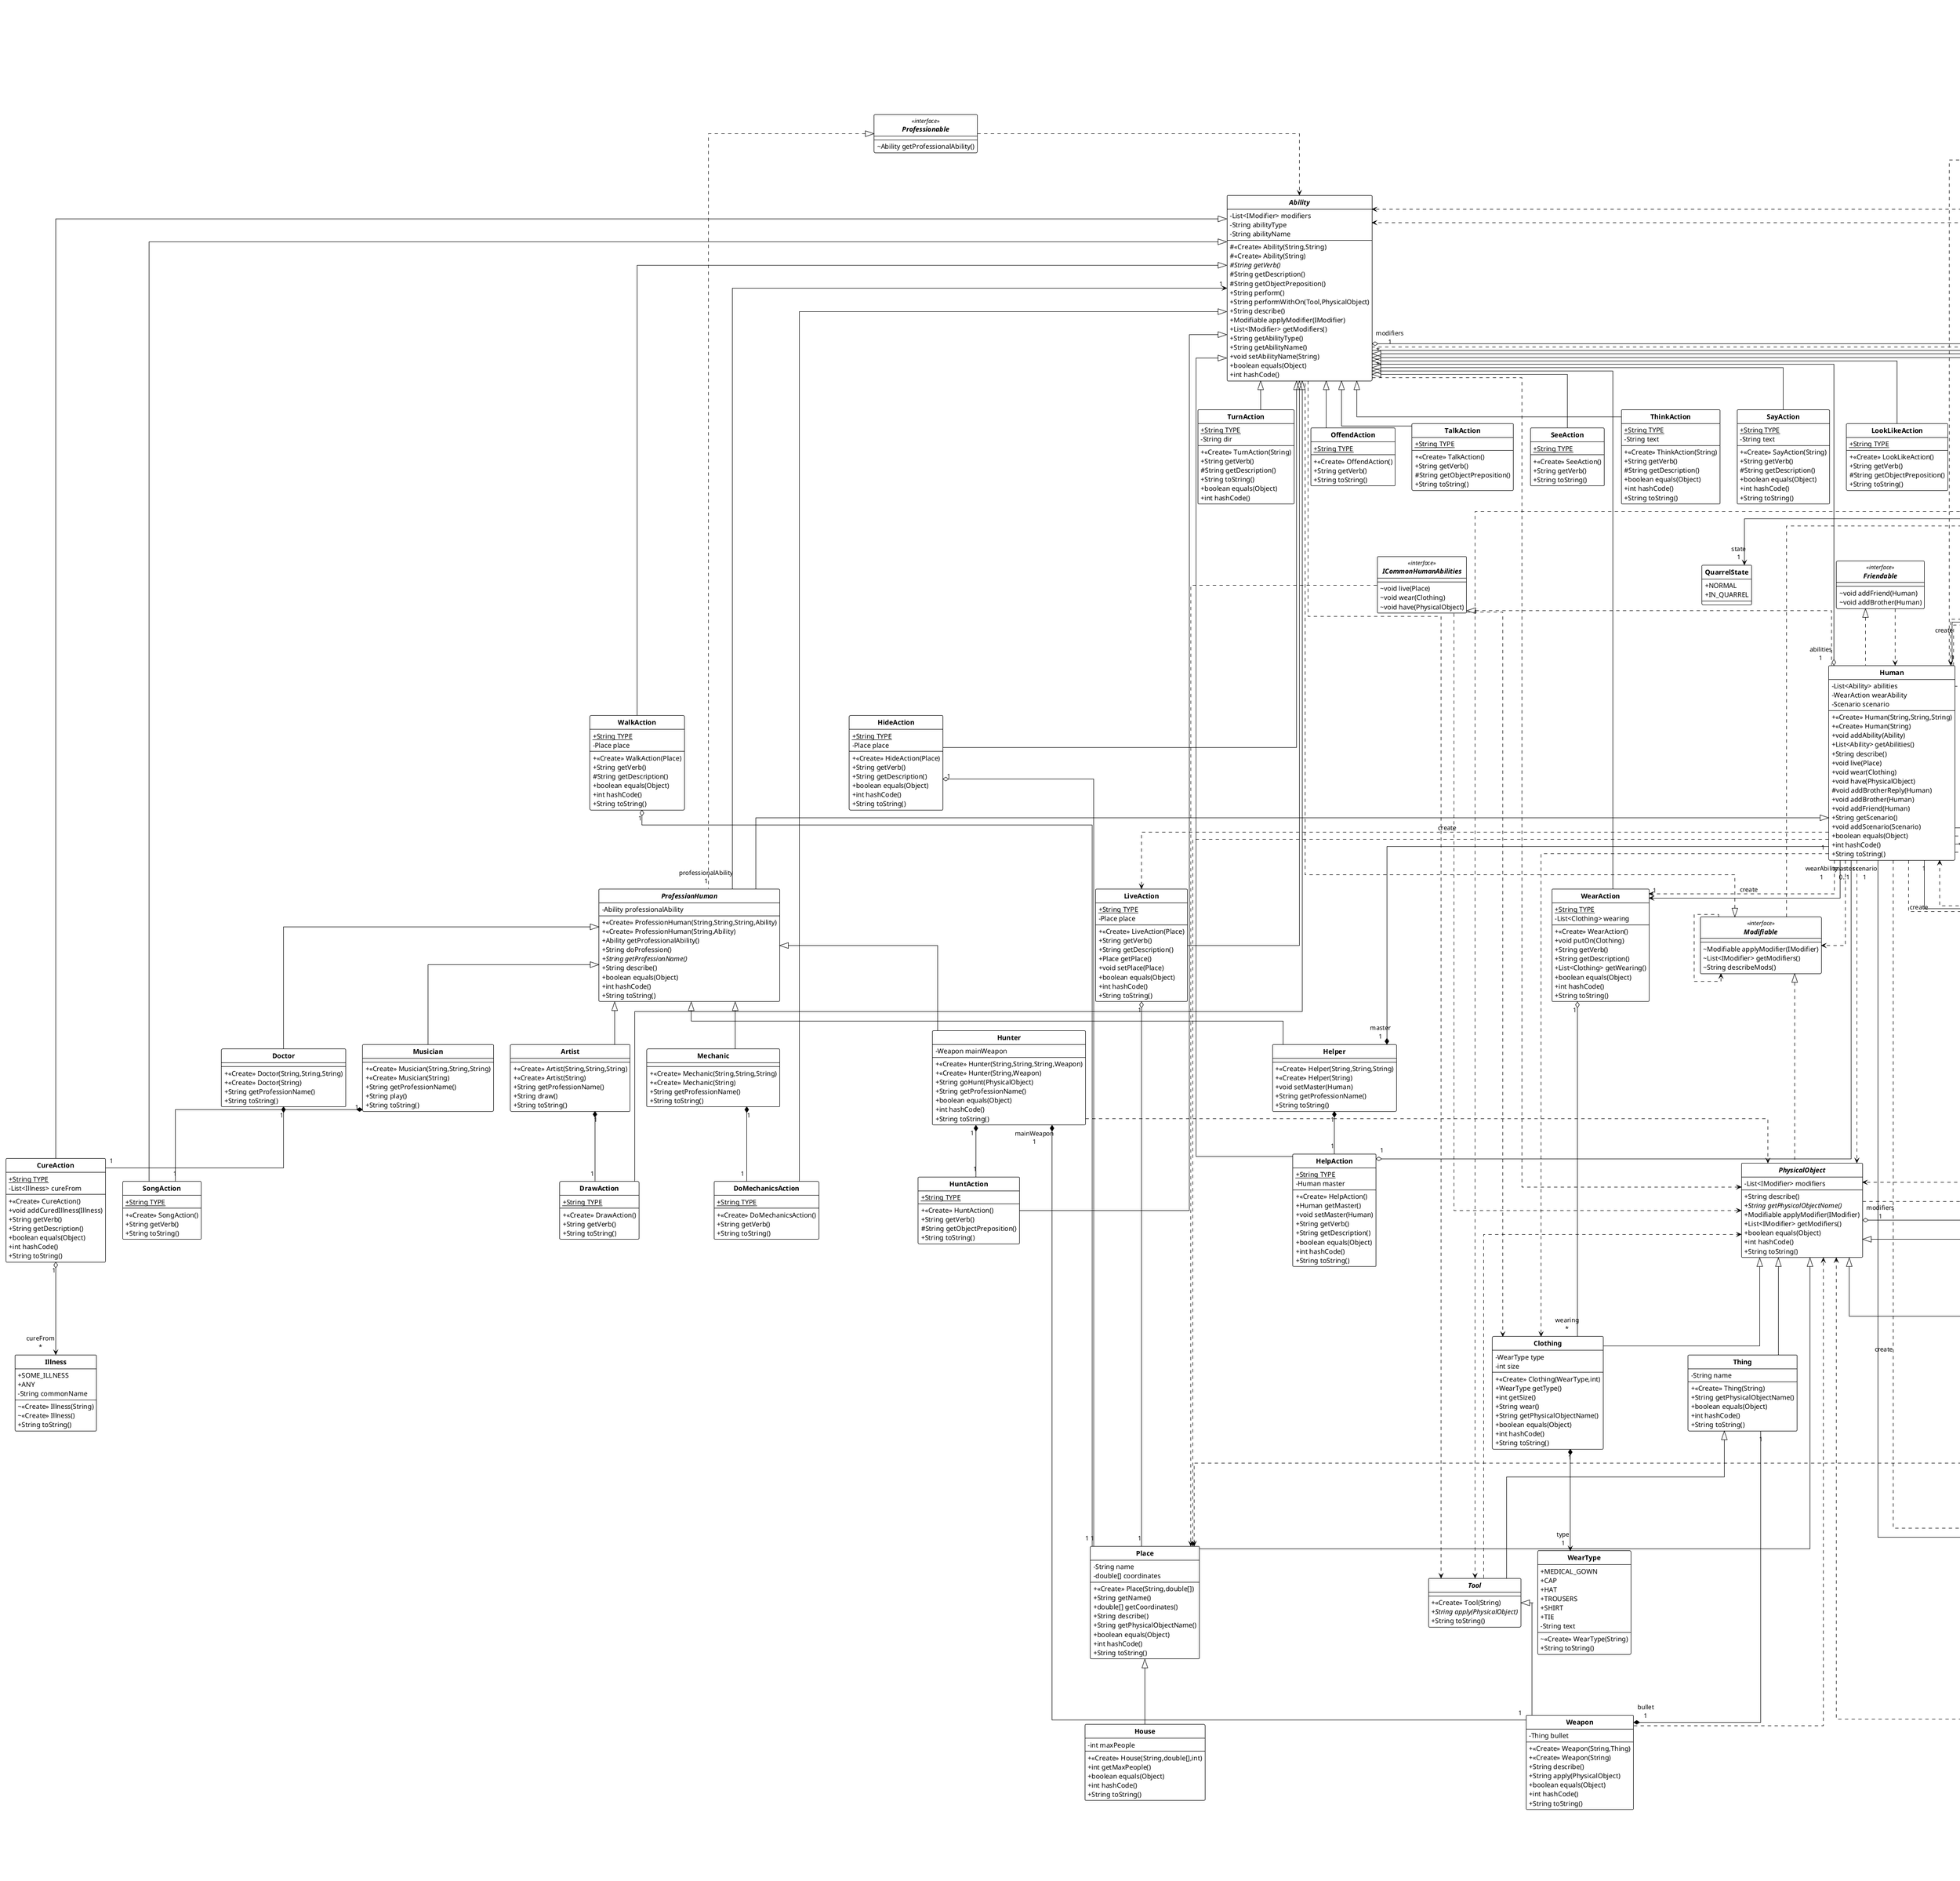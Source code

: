 @startuml

!theme plain
top to bottom direction
skinparam linetype ortho
skinparam classAttributeIconSize 0
'skinparam CircledCharacterFontSize 0
'skinparam CircledCharacterRadius 0
hide circle

<style>
classDiagram {
  class {
      header {
        FontStyle bold
      }
  }
}
</style>


class Musician {
+ <<Create>> Musician(String,String,String)
+ <<Create>> Musician(String)
+ String getProfessionName()
+ String play()
+ String toString()
}
class PlaceModifier {
- Place place
+ <<Create>> PlaceModifier(Place)
+ Place getPlace()
+ void setPlace(Place)
+ String getType()
+ String getValue()
+ boolean equals(Object)
+ int hashCode()
+ String toString()
}
class WearAction {
+ {static} String TYPE
- List<Clothing> wearing
+ <<Create>> WearAction()
+ void putOn(Clothing)
+ String getVerb()
+ String getDescription()
+ List<Clothing> getWearing()
+ boolean equals(Object)
+ int hashCode()
+ String toString()
}
class TurnAction {
+ {static} String TYPE
- String dir
+ <<Create>> TurnAction(String)
+ String getVerb()
# String getDescription()
+ String toString()
+ boolean equals(Object)
+ int hashCode()
}
class OffendAction {
+ {static} String TYPE
+ <<Create>> OffendAction()
+ String getVerb()
+ String toString()
}
class TalkAction {
+ {static} String TYPE
+ <<Create>> TalkAction()
+ String getVerb()
# String getObjectPreposition()
+ String toString()
}
enum LogicOperator {
+  AND
+  OR
- String text
~ <<Create>> LogicOperator(String)
+ String toString()
}
class SeeAction {
+ {static} String TYPE
+ <<Create>> SeeAction()
+ String getVerb()
+ String toString()
}
abstract class Ability {
- List<IModifier> modifiers
- String abilityType
- String abilityName
# <<Create>> Ability(String,String)
# <<Create>> Ability(String)
# {abstract}String getVerb()
# String getDescription()
# String getObjectPreposition()
+ String perform()
+ String performWithOn(Tool,PhysicalObject)
+ String describe()
+ Modifiable applyModifier(IModifier)
+ List<IModifier> getModifiers()
+ String getAbilityType()
+ String getAbilityName()
+ void setAbilityName(String)
+ boolean equals(Object)
+ int hashCode()
}
class CountModifier {
- int count
+ <<Create>> CountModifier(int)
+ String getType()
+ String getValue()
+ boolean equals(Object)
+ int hashCode()
+ String toString()
}
class BrotherModifier {
- Human other
+ <<Create>> BrotherModifier(Human)
+ String getType()
+ String getValue()
+ boolean equals(Object)
+ int hashCode()
+ String toString()
}
enum Illness {
+  SOME_ILLNESS
+  ANY
- String commonName
~ <<Create>> Illness(String)
~ <<Create>> Illness()
+ String toString()
}
class Artist {
+ <<Create>> Artist(String,String,String)
+ <<Create>> Artist(String)
+ String getProfessionName()
+ String draw()
+ String toString()
}
class Thing {
- String name
+ <<Create>> Thing(String)
+ String getPhysicalObjectName()
+ boolean equals(Object)
+ int hashCode()
+ String toString()
}
enum Color {
+  WHITE
+  CYAN
+  YELLOW_CANARY
+  ORANGE
+  GREEN
- String text
~ <<Create>> Color(String)
+ String getType()
+ String getValue()
}
class SongAction {
+ {static} String TYPE
+ <<Create>> SongAction()
+ String getVerb()
+ String toString()
}
interface Professionable << interface >> {
~ Ability getProfessionalAbility()
}
interface Scriptable << interface >> {
~ String getScenario()
~ void addScenario(Scenario)
}
class ReasonModifier {
- IModifier modifier
- String reason
+ <<Create>> ReasonModifier(IModifier,String)
+ String getType()
+ String getValue()
+ String getReason()
+ boolean equals(Object)
+ int hashCode()
+ String toString()
}
class FriendModifier {
- Human other
+ <<Create>> FriendModifier(Human)
+ String getType()
+ String getValue()
+ boolean equals(Object)
+ int hashCode()
+ String toString()
}
class Hunter {
- Weapon mainWeapon
+ <<Create>> Hunter(String,String,String,Weapon)
+ <<Create>> Hunter(String,Weapon)
+ String goHunt(PhysicalObject)
+ String getProfessionName()
+ boolean equals(Object)
+ int hashCode()
+ String toString()
}
class NameModifier {
- String name
+ <<Create>> NameModifier(String)
+ String getType()
+ String getValue()
+ String toString()
+ boolean equals(Object)
+ int hashCode()
}
class ThinkAction {
+ {static} String TYPE
- String text
+ <<Create>> ThinkAction(String)
+ String getVerb()
# String getDescription()
+ boolean equals(Object)
+ int hashCode()
+ String toString()
}
class HuntAction {
+ {static} String TYPE
+ <<Create>> HuntAction()
+ String getVerb()
# String getObjectPreposition()
+ String toString()
}
class Doctor {
+ <<Create>> Doctor(String,String,String)
+ <<Create>> Doctor(String)
+ String getProfessionName()
+ String toString()
}
class Human {
- List<Ability> abilities
- WearAction wearAbility
- Scenario scenario
+ <<Create>> Human(String,String,String)
+ <<Create>> Human(String)
+ void addAbility(Ability)
+ List<Ability> getAbilities()
+ String describe()
+ void live(Place)
+ void wear(Clothing)
+ void have(PhysicalObject)
# void addBrotherReply(Human)
+ void addBrother(Human)
+ void addFriend(Human)
+ String getScenario()
+ void addScenario(Scenario)
+ boolean equals(Object)
+ int hashCode()
+ String toString()
}
interface Describable << interface >> {
~ String describe()
}
class House {
- int maxPeople
+ <<Create>> House(String,double[],int)
+ int getMaxPeople()
+ boolean equals(Object)
+ int hashCode()
+ String toString()
}
class Helper {
+ <<Create>> Helper(String,String,String)
+ <<Create>> Helper(String)
+ void setMaster(Human)
+ String getProfessionName()
+ String toString()
}
interface Modifiable << interface >> {
~ Modifiable applyModifier(IModifier)
~ List<IModifier> getModifiers()
~ String describeMods()
}
class TimeModifier {
- String time
+ <<Create>> TimeModifier(String)
+ String getType()
+ String getValue()
+ boolean equals(Object)
+ int hashCode()
+ String toString()
}
class Place {
- String name
- double[] coordinates
+ <<Create>> Place(String,double[])
+ String getName()
+ double[] getCoordinates()
+ String describe()
+ String getPhysicalObjectName()
+ boolean equals(Object)
+ int hashCode()
+ String toString()
}
class Clothing {
- WearType type
- int size
+ <<Create>> Clothing(WearType,int)
+ WearType getType()
+ int getSize()
+ String wear()
+ String getPhysicalObjectName()
+ boolean equals(Object)
+ int hashCode()
+ String toString()
}
enum Degree {
+  VERY
- String text
~ <<Create>> Degree(String)
+ String getType()
+ String getValue()
}
class SayAction {
+ {static} String TYPE
- String text
+ <<Create>> SayAction(String)
+ String getVerb()
# String getDescription()
+ boolean equals(Object)
+ int hashCode()
+ String toString()
}
interface IModifier << interface >> {
~ String getType()
~ String getValue()
~ String describe()
}
class DrawAction {
+ {static} String TYPE
+ <<Create>> DrawAction()
+ String getVerb()
+ String toString()
}
class CureAction {
+ {static} String TYPE
- List<Illness> cureFrom
+ <<Create>> CureAction()
+ void addCuredIllness(Illness)
+ String getVerb()
+ String getDescription()
+ boolean equals(Object)
+ int hashCode()
+ String toString()
}
enum QuarrelState {
+  NORMAL
+  IN_QUARREL
}
class LikeAction {
+ {static} String TYPE
- Describable describable
- boolean isLike
+ <<Create>> LikeAction(Describable)
+ <<Create>> LikeAction(Describable,boolean)
+ String getVerb()
+ String getDescription()
+ boolean equals(Object)
+ int hashCode()
+ String toString()
}
interface IPerforming << interface >> {
~ IScenarioAction performByName(String)
~ IScenarioAction performByType(String)
~ IScenarioAction performByNameWithOn(String,Tool,PhysicalObject)
~ IScenarioAction performByTypeWithOn(String,Tool,PhysicalObject)
}
enum WaterType {
+  STILL
+  SODA
- String text
~ <<Create>> WaterType(String)
+ String getType()
+ String getValue()
}
interface IScenarioAction << interface >> {
~ String perform()
}
interface Nameable << interface >> {
~ String getName()
~ String getFullName()
}
interface NameSettable << interface >> {
~ void setName(String)
~ void setName(String,String,String)
}
class HideAction {
+ {static} String TYPE
- Place place
+ <<Create>> HideAction(Place)
+ String getVerb()
+ String getDescription()
+ boolean equals(Object)
+ int hashCode()
+ String toString()
}
enum Popularity {
+  POPULAR
+  UNPOPULAR
- String text
~ <<Create>> Popularity(String)
+ String getType()
+ String getValue()
}
class MostOfModifier {
- IModifier modifier
- HumanGroup group
+ <<Create>> MostOfModifier(IModifier,HumanGroup)
+ String getType()
+ String getValue()
+ boolean equals(Object)
+ int hashCode()
+ String toString()
}
class LookLikeAction {
+ {static} String TYPE
+ <<Create>> LookLikeAction()
+ String getVerb()
# String getObjectPreposition()
+ String toString()
}
abstract class PhysicalObject {
- List<IModifier> modifiers
+ String describe()
+ {abstract}String getPhysicalObjectName()
+ Modifiable applyModifier(IModifier)
+ List<IModifier> getModifiers()
+ boolean equals(Object)
+ int hashCode()
+ String toString()
}
enum Brightness {
+  DARK
+  BRIGHT
- String text
~ <<Create>> Brightness(String)
+ String getType()
+ String getValue()
}
enum WearType {
+  MEDICAL_GOWN
+  CAP
+  HAT
+  TROUSERS
+  SHIRT
+  TIE
- String text
~ <<Create>> WearType(String)
+ String toString()
}
class HasModifier {
- PhysicalObject thing
+ <<Create>> HasModifier(PhysicalObject)
+ String getType()
+ String getValue()
+ boolean equals(Object)
+ int hashCode()
+ String toString()
}
class Dog {
+ <<Create>> Dog(String)
+ String toString()
}
class Weapon {
- Thing bullet
+ <<Create>> Weapon(String,Thing)
+ <<Create>> Weapon(String)
+ String describe()
+ String apply(PhysicalObject)
+ boolean equals(Object)
+ int hashCode()
+ String toString()
}
interface ICommonHumanAbilities << interface >> {
~ void live(Place)
~ void wear(Clothing)
~ void have(PhysicalObject)
}
enum Size {
+  SMALL
+  LARGE
- String text
~ <<Create>> Size(String)
+ String getType()
+ String getValue()
}
abstract class Creature {
- String firstname
- String lastname
- String patronymic
- double height
+ <<Create>> Creature(String,String,String)
+ <<Create>> Creature(String)
+ String getName()
+ String getFullName()
+ void setName(String,String,String)
+ double getHeight()
+ void setHeight(double)
+ String getPhysicalObjectName()
+ boolean equals(Object)
+ int hashCode()
}
class Scenario {
- StringBuilder scenario
- int sentenceCount
- int partsCount
- boolean isIfSectionActive
+ Scenario addIf(IScenarioAction)
+ Scenario addIf(String)
+ Scenario addIf(LogicOperator,String)
+ Scenario addThen(IScenarioAction)
+ Scenario addThen(LogicOperator,IScenarioAction)
+ Scenario addElse()
+ Scenario newSentence()
+ void append(Scenario)
+ String print()
+ String toString()
+ boolean equals(Object)
+ int hashCode()
}
class QuarrelAction {
+ {static} String TYPE
- QuarrelState state
+ <<Create>> QuarrelAction(QuarrelState)
+ String getVerb()
# String getObjectPreposition()
+ boolean equals(Object)
+ int hashCode()
+ String toString()
}
enum Politeness {
+  POLITE
+  IMPOLITE
- String text
~ <<Create>> Politeness(String)
+ String getType()
+ String getValue()
}
class HelpAction {
+ {static} String TYPE
- Human master
+ <<Create>> HelpAction()
+ Human getMaster()
+ void setMaster(Human)
+ String getVerb()
+ String getDescription()
+ boolean equals(Object)
+ int hashCode()
+ String toString()
}
class TargetModifier {
- String other
+ <<Create>> TargetModifier(String)
+ String getType()
+ String getValue()
+ boolean equals(Object)
+ int hashCode()
+ String toString()
}
class HumanGroup {
- List<Ability> abilities
- List<Human> group
- String name
- Scenario globalScenario
+ <<Create>> HumanGroup(String)
+ List<Human> getGroup()
+ void add(Human)
+ String describe()
+ String getPhysicalObjectName()
+ void live(Place)
+ Human getByName(String)
+ String getName()
+ void addAbility(Ability)
+ List<Ability> getAbilities()
+ String getScenario()
+ void addScenario(Scenario)
+ boolean equals(Object)
+ int hashCode()
+ String toString()
}
abstract class ProfessionHuman {
- Ability professionalAbility
+ <<Create>> ProfessionHuman(String,String,String,Ability)
+ <<Create>> ProfessionHuman(String,Ability)
+ Ability getProfessionalAbility()
+ String doProfession()
+ {abstract}String getProfessionName()
+ String describe()
+ boolean equals(Object)
+ int hashCode()
+ String toString()
}
enum HeightSpecies {
+  NORMAL
+  SHORT
}
interface Heightable << interface >> {
~ double DISCRIMINATION_THRESHOLD
~ double getHeight()
~ void setHeight(double)
~ void setHeightSpecies()
~ HeightSpecies getHeightSpecies()
}
class DoMechanicsAction {
+ {static} String TYPE
+ <<Create>> DoMechanicsAction()
+ String getVerb()
+ String toString()
}
abstract class Tool {
+ <<Create>> Tool(String)
+ {abstract}String apply(PhysicalObject)
+ String toString()
}
class LiveAction {
+ {static} String TYPE
- Place place
+ <<Create>> LiveAction(Place)
+ String getVerb()
+ String getDescription()
+ Place getPlace()
+ void setPlace(Place)
+ boolean equals(Object)
+ int hashCode()
+ String toString()
}
interface Friendable << interface >> {
~ void addFriend(Human)
~ void addBrother(Human)
}
class Animal {
+ <<Create>> Animal(String)
+ String toString()
}
class WalkAction {
+ {static} String TYPE
- Place place
+ <<Create>> WalkAction(Place)
+ String getVerb()
# String getDescription()
+ boolean equals(Object)
+ int hashCode()
+ String toString()
}
class KnownForModifier {
- Describable describable
+ <<Create>> KnownForModifier(Describable)
+ String getType()
+ String getValue()
+ void setDescribable(Describable)
+ boolean equals(Object)
+ int hashCode()
+ String toString()
}
interface IAble << interface >> {
~ void addAbility(Ability)
~ List<Ability> getAbilities()
~ Ability getAbility(String)
~ Ability getAbilityByName(String)
}
class Mechanic {
+ <<Create>> Mechanic(String,String,String)
+ <<Create>> Mechanic(String)
+ String getProfessionName()
+ String toString()
}


ProfessionHuman <|-- Musician
IModifier <|.. PlaceModifier
Ability <|-- WearAction
Ability <|-- TurnAction
Ability <|-- OffendAction
Ability <|-- TalkAction
Ability <|-- SeeAction
Modifiable <|.. Ability
Describable <|.. Ability
IModifier <|.. CountModifier
IModifier <|.. BrotherModifier
ProfessionHuman <|-- Artist
PhysicalObject <|-- Thing
Ability <|-- SongAction
IModifier <|.. ReasonModifier
IModifier <|.. FriendModifier
ProfessionHuman <|-- Hunter
IModifier <|.. NameModifier
Ability <|-- ThinkAction
Ability <|-- HuntAction
ProfessionHuman <|-- Doctor
IPerforming <|.. Human
Scriptable <|.. Human
ICommonHumanAbilities <|.. Human
Friendable <|.. Human
Creature <|-- Human
Place <|-- House
ProfessionHuman <|-- Helper
IModifier <|.. TimeModifier
PhysicalObject <|-- Place
PhysicalObject <|-- Clothing
Ability <|-- SayAction
Describable <|-- IModifier
Ability <|-- DrawAction
Ability <|-- CureAction
Ability <|-- LikeAction
IAble <|-- IPerforming
Nameable <|-- IPerforming
Ability <|-- HideAction
IModifier <|.. MostOfModifier
Ability <|-- LookLikeAction
Modifiable <|.. PhysicalObject
Describable <|.. PhysicalObject
IModifier <|.. HasModifier
Animal <|-- Dog
Tool <|-- Weapon
Nameable <|.. Creature
NameSettable <|.. Creature
Heightable <|.. Creature
Describable <|.. Creature
PhysicalObject <|-- Creature
Ability <|-- QuarrelAction
Ability <|-- HelpAction
IModifier <|.. TargetModifier
Describable <|.. HumanGroup
IPerforming <|.. HumanGroup
Scriptable <|.. HumanGroup
PhysicalObject <|-- HumanGroup
Professionable <|.. ProfessionHuman
Human <|-- ProfessionHuman
Ability <|-- DoMechanicsAction
Thing <|-- Tool
Ability <|-- LiveAction
Creature <|-- Animal
Ability <|-- WalkAction
IModifier <|.. KnownForModifier
ProfessionHuman <|-- Mechanic

Ability                ..>  PhysicalObject
Ability                ..>  Tool
Animal                 ..>  PhysicalObject
Artist                 "1" *-- "1" DrawAction
BrotherModifier        ..>  Human
Doctor                 "1" *-- "1"  CureAction
FriendModifier         ..>  Human
Friendable             ..>  Human
Heightable             ..>  HeightSpecies
HelpAction             "1" o-- "master\n0..1"  Human
Helper                 "1" *-- "1"  HelpAction
Helper                 "master\n1" *-- "1"  Human
Human                  ..>  BrotherModifier       : "«create»"
Human                  ..>  Clothing
Human                  ..>  Describable
Human                  ..>  FriendModifier        : "«create»"
Human                  ..>  HasModifier           : "«create»"
Human                  ..>  LiveAction            : "«create»"
Human                  ..>  Modifiable
Human                  ..>  PhysicalObject
Human                  ..>  Place
Human                  ..>  Scenario              : "«create»"
Human                  ..>  WearAction            : "«create»"
HumanGroup             ..>  Creature
HumanGroup             ..>  Place
Hunter                 "1" *-- "1"  HuntAction
Hunter                 "mainWeapon\n1" *-- "1"  Weapon
Hunter                 ..>  PhysicalObject
IAble                  ..>  Ability
ICommonHumanAbilities  ..>  Clothing
ICommonHumanAbilities  ..>  PhysicalObject
ICommonHumanAbilities  ..>  Place
IPerforming            ..>  Ability
IPerforming            ..>  IScenarioAction
IPerforming            ..>  PhysicalObject
IPerforming            ..>  Tool
Mechanic               "1" *-- "1"  DoMechanicsAction
Modifiable             ..>  IModifier
Modifiable             ..>  Modifiable
Musician               "1" *-- "1"  SongAction
Professionable         ..>  Ability
Scenario               ..>  IScenarioAction
Scenario               ..>  LogicOperator
Scriptable             ..>  Scenario
Tool                   ..>  PhysicalObject
Weapon                 "bullet\n1" *-- "1" Thing
Weapon                 ..>  PhysicalObject

WearAction             "1" o-- "wearing\n*"  Clothing
HideAction             "1" o-- "1" Place
LikeAction             "1" o-- "1" Describable
LiveAction             "1" o-- "1" Place
WalkAction             "1" o-- "1" Place

BrotherModifier       "1" o-- "1" Human
FriendModifier        "1" o-- "1" Human

Brightness             ..^  IModifier
Color                  ..^  IModifier
Degree                 ..^  IModifier
CureAction            "1" o--> "cureFrom\n*" Illness
Heightable             ..>  HeightSpecies
Scenario               ..>  LogicOperator
Politeness             ..^  IModifier
Popularity             ..^  IModifier
QuarrelAction         "1" *--> "state\n1" QuarrelState
Size                   ..^  IModifier
WaterType              ..^  IModifier
Clothing              "1" *--> "type\n1" WearType

Ability               "modifiers\n1" o-- "*" IModifier
PhysicalObject        "modifiers\n1" o-- "*" IModifier
Human                 "abilities\n1" o-- "*" Ability
Human                 "scenario\n1" --> "0" Scenario
Human                 "wearAbility\n1" --> "1" WearAction
HumanGroup            "globalScenario\n1" --> "0..1" Scenario
HumanGroup            "group\n1" o-- "*" Human
HumanGroup            "abilities\n1" o-- "*" Ability
ProfessionHuman       "professionalAbility\n1" --> "1" Ability


@enduml